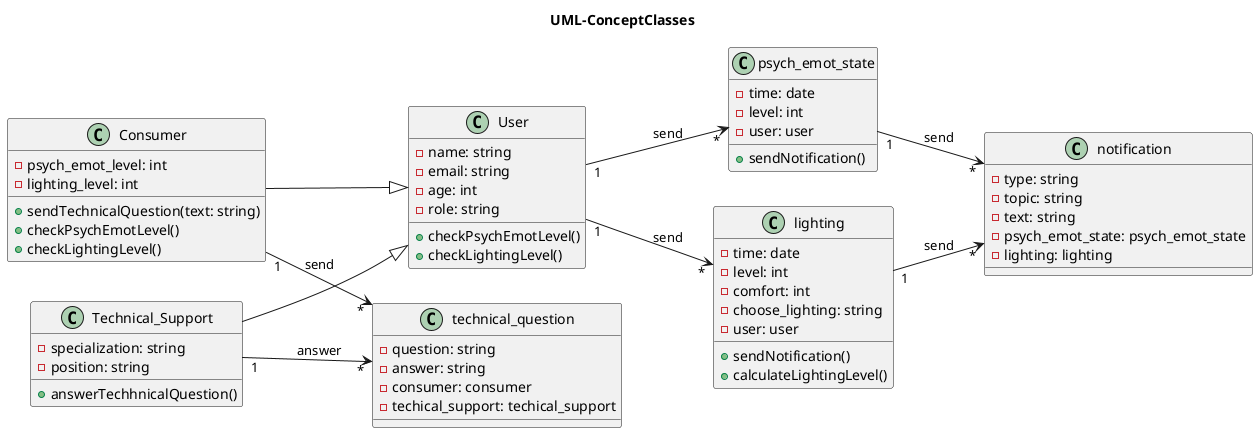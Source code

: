 @startuml

left to right direction
title UML-ConceptClasses

class "User" {
  -name: string
  -email: string
  -age: int
  -role: string
  +checkPsychEmotLevel()
  +checkLightingLevel()
}

class "Consumer" {
  -psych_emot_level: int
  -lighting_level: int
  +sendTechnicalQuestion(text: string)
  +checkPsychEmotLevel()
  +checkLightingLevel()
}

class "Technical_Support" {
  -specialization: string
  -position: string
  +answerTechhnicalQuestion()
}


class "psych_emot_state" {
  -time: date
  -level: int
  -user: user
  +sendNotification()
}

class "lighting" {
  -time: date
  -level: int
  -comfort: int
  -choose_lighting: string
  -user: user
  +sendNotification()
  +calculateLightingLevel()
}

class "notification" {
  -type: string
  -topic: string
  -text: string
  -psych_emot_state: psych_emot_state
  -lighting: lighting
}

class "technical_question" {
  -question: string
  -answer: string
  -consumer: consumer
  -techical_support: techical_support
}


Consumer --|> User
Technical_Support --|> User

User "1" --> "*" psych_emot_state : send
User "1" --> "*" lighting : send

Consumer "1" --> "*" technical_question : send
Technical_Support "1" --> "*" technical_question : answer


lighting "1" --> "*" notification : send
psych_emot_state "1" --> "*" notification : send

@enduml
